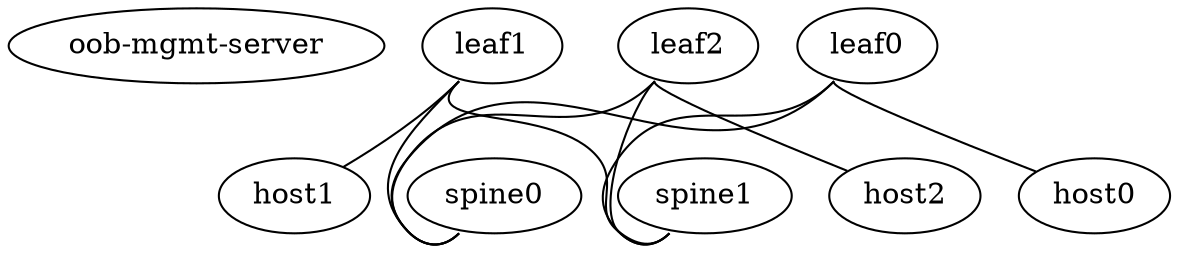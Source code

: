 graph G {
	"oob-mgmt-server" [function="oob-server" mgmt_ip="10.100.68.254/24"]
	"leaf0" [function=leaf]
	"leaf0":swp1 -- "spine0":swp1
	"leaf0":swp2 -- "spine1":swp1
	"leaf1" [function=leaf]
	"leaf1":swp1 -- "spine0":swp2
	"leaf1":swp2 -- "spine1":swp2
	"leaf2" [function=leaf]
	"leaf2":swp1 -- "spine0":swp3
	"leaf2":swp2 -- "spine1":swp3
	"spine0" [function=spine]
	"spine1" [function=spine]
	"leaf0":swp3 -- "host0":ens1
	"leaf1":swp3 -- "host1":ens1
	"leaf2":swp3 -- "host2":ens1
	"host0" [function=host config="host.sh"]
	"host1" [function=host config="host.sh"]
	"host2" [function=host config="host.sh"]
}
